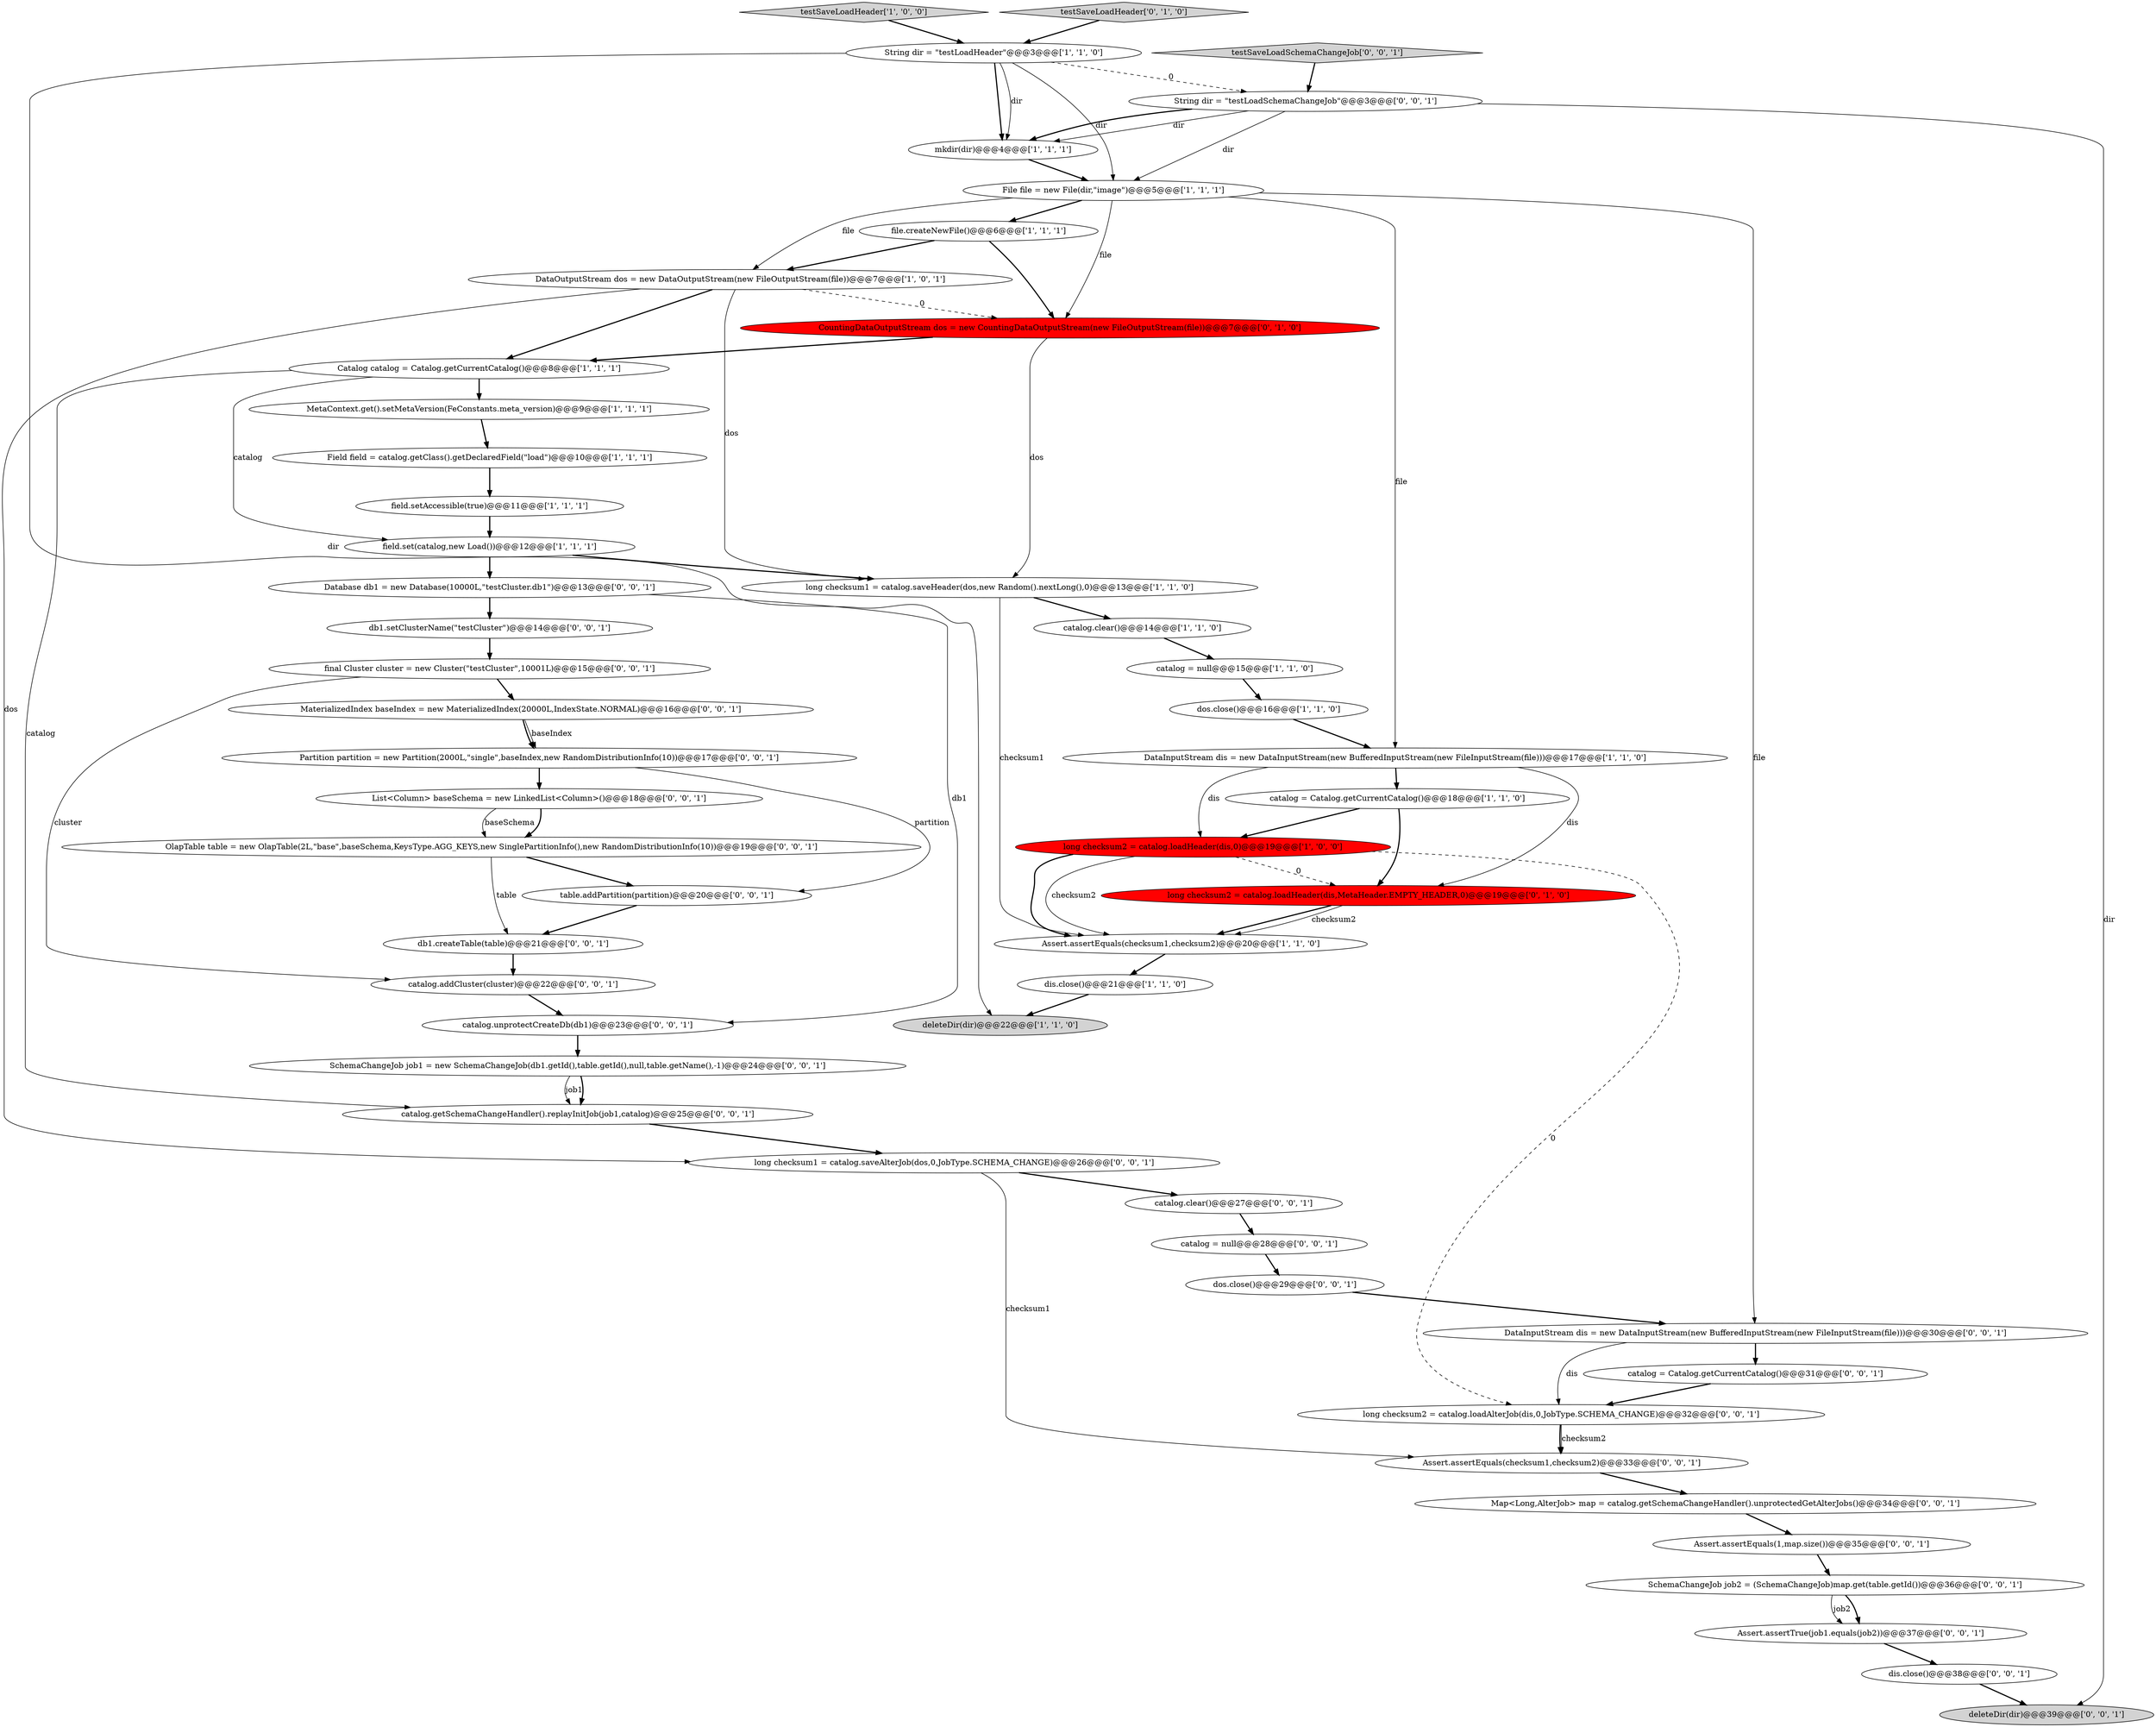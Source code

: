 digraph {
4 [style = filled, label = "mkdir(dir)@@@4@@@['1', '1', '1']", fillcolor = white, shape = ellipse image = "AAA0AAABBB1BBB"];
12 [style = filled, label = "testSaveLoadHeader['1', '0', '0']", fillcolor = lightgray, shape = diamond image = "AAA0AAABBB1BBB"];
21 [style = filled, label = "long checksum2 = catalog.loadHeader(dis,MetaHeader.EMPTY_HEADER,0)@@@19@@@['0', '1', '0']", fillcolor = red, shape = ellipse image = "AAA1AAABBB2BBB"];
16 [style = filled, label = "field.set(catalog,new Load())@@@12@@@['1', '1', '1']", fillcolor = white, shape = ellipse image = "AAA0AAABBB1BBB"];
39 [style = filled, label = "DataInputStream dis = new DataInputStream(new BufferedInputStream(new FileInputStream(file)))@@@30@@@['0', '0', '1']", fillcolor = white, shape = ellipse image = "AAA0AAABBB3BBB"];
17 [style = filled, label = "file.createNewFile()@@@6@@@['1', '1', '1']", fillcolor = white, shape = ellipse image = "AAA0AAABBB1BBB"];
10 [style = filled, label = "long checksum2 = catalog.loadHeader(dis,0)@@@19@@@['1', '0', '0']", fillcolor = red, shape = ellipse image = "AAA1AAABBB1BBB"];
42 [style = filled, label = "long checksum2 = catalog.loadAlterJob(dis,0,JobType.SCHEMA_CHANGE)@@@32@@@['0', '0', '1']", fillcolor = white, shape = ellipse image = "AAA0AAABBB3BBB"];
29 [style = filled, label = "db1.createTable(table)@@@21@@@['0', '0', '1']", fillcolor = white, shape = ellipse image = "AAA0AAABBB3BBB"];
40 [style = filled, label = "String dir = \"testLoadSchemaChangeJob\"@@@3@@@['0', '0', '1']", fillcolor = white, shape = ellipse image = "AAA0AAABBB3BBB"];
3 [style = filled, label = "Assert.assertEquals(checksum1,checksum2)@@@20@@@['1', '1', '0']", fillcolor = white, shape = ellipse image = "AAA0AAABBB1BBB"];
46 [style = filled, label = "testSaveLoadSchemaChangeJob['0', '0', '1']", fillcolor = lightgray, shape = diamond image = "AAA0AAABBB3BBB"];
49 [style = filled, label = "Partition partition = new Partition(2000L,\"single\",baseIndex,new RandomDistributionInfo(10))@@@17@@@['0', '0', '1']", fillcolor = white, shape = ellipse image = "AAA0AAABBB3BBB"];
23 [style = filled, label = "testSaveLoadHeader['0', '1', '0']", fillcolor = lightgray, shape = diamond image = "AAA0AAABBB2BBB"];
37 [style = filled, label = "catalog.clear()@@@27@@@['0', '0', '1']", fillcolor = white, shape = ellipse image = "AAA0AAABBB3BBB"];
15 [style = filled, label = "DataInputStream dis = new DataInputStream(new BufferedInputStream(new FileInputStream(file)))@@@17@@@['1', '1', '0']", fillcolor = white, shape = ellipse image = "AAA0AAABBB1BBB"];
28 [style = filled, label = "OlapTable table = new OlapTable(2L,\"base\",baseSchema,KeysType.AGG_KEYS,new SinglePartitionInfo(),new RandomDistributionInfo(10))@@@19@@@['0', '0', '1']", fillcolor = white, shape = ellipse image = "AAA0AAABBB3BBB"];
41 [style = filled, label = "deleteDir(dir)@@@39@@@['0', '0', '1']", fillcolor = lightgray, shape = ellipse image = "AAA0AAABBB3BBB"];
1 [style = filled, label = "long checksum1 = catalog.saveHeader(dos,new Random().nextLong(),0)@@@13@@@['1', '1', '0']", fillcolor = white, shape = ellipse image = "AAA0AAABBB1BBB"];
18 [style = filled, label = "deleteDir(dir)@@@22@@@['1', '1', '0']", fillcolor = lightgray, shape = ellipse image = "AAA0AAABBB1BBB"];
19 [style = filled, label = "catalog = null@@@15@@@['1', '1', '0']", fillcolor = white, shape = ellipse image = "AAA0AAABBB1BBB"];
26 [style = filled, label = "dis.close()@@@38@@@['0', '0', '1']", fillcolor = white, shape = ellipse image = "AAA0AAABBB3BBB"];
11 [style = filled, label = "MetaContext.get().setMetaVersion(FeConstants.meta_version)@@@9@@@['1', '1', '1']", fillcolor = white, shape = ellipse image = "AAA0AAABBB1BBB"];
0 [style = filled, label = "catalog.clear()@@@14@@@['1', '1', '0']", fillcolor = white, shape = ellipse image = "AAA0AAABBB1BBB"];
30 [style = filled, label = "catalog = Catalog.getCurrentCatalog()@@@31@@@['0', '0', '1']", fillcolor = white, shape = ellipse image = "AAA0AAABBB3BBB"];
8 [style = filled, label = "DataOutputStream dos = new DataOutputStream(new FileOutputStream(file))@@@7@@@['1', '0', '1']", fillcolor = white, shape = ellipse image = "AAA0AAABBB1BBB"];
20 [style = filled, label = "String dir = \"testLoadHeader\"@@@3@@@['1', '1', '0']", fillcolor = white, shape = ellipse image = "AAA0AAABBB1BBB"];
7 [style = filled, label = "dis.close()@@@21@@@['1', '1', '0']", fillcolor = white, shape = ellipse image = "AAA0AAABBB1BBB"];
34 [style = filled, label = "Assert.assertTrue(job1.equals(job2))@@@37@@@['0', '0', '1']", fillcolor = white, shape = ellipse image = "AAA0AAABBB3BBB"];
45 [style = filled, label = "MaterializedIndex baseIndex = new MaterializedIndex(20000L,IndexState.NORMAL)@@@16@@@['0', '0', '1']", fillcolor = white, shape = ellipse image = "AAA0AAABBB3BBB"];
22 [style = filled, label = "CountingDataOutputStream dos = new CountingDataOutputStream(new FileOutputStream(file))@@@7@@@['0', '1', '0']", fillcolor = red, shape = ellipse image = "AAA1AAABBB2BBB"];
32 [style = filled, label = "dos.close()@@@29@@@['0', '0', '1']", fillcolor = white, shape = ellipse image = "AAA0AAABBB3BBB"];
27 [style = filled, label = "catalog = null@@@28@@@['0', '0', '1']", fillcolor = white, shape = ellipse image = "AAA0AAABBB3BBB"];
14 [style = filled, label = "dos.close()@@@16@@@['1', '1', '0']", fillcolor = white, shape = ellipse image = "AAA0AAABBB1BBB"];
50 [style = filled, label = "SchemaChangeJob job2 = (SchemaChangeJob)map.get(table.getId())@@@36@@@['0', '0', '1']", fillcolor = white, shape = ellipse image = "AAA0AAABBB3BBB"];
9 [style = filled, label = "Catalog catalog = Catalog.getCurrentCatalog()@@@8@@@['1', '1', '1']", fillcolor = white, shape = ellipse image = "AAA0AAABBB1BBB"];
35 [style = filled, label = "Database db1 = new Database(10000L,\"testCluster.db1\")@@@13@@@['0', '0', '1']", fillcolor = white, shape = ellipse image = "AAA0AAABBB3BBB"];
38 [style = filled, label = "catalog.getSchemaChangeHandler().replayInitJob(job1,catalog)@@@25@@@['0', '0', '1']", fillcolor = white, shape = ellipse image = "AAA0AAABBB3BBB"];
31 [style = filled, label = "db1.setClusterName(\"testCluster\")@@@14@@@['0', '0', '1']", fillcolor = white, shape = ellipse image = "AAA0AAABBB3BBB"];
52 [style = filled, label = "Assert.assertEquals(checksum1,checksum2)@@@33@@@['0', '0', '1']", fillcolor = white, shape = ellipse image = "AAA0AAABBB3BBB"];
2 [style = filled, label = "catalog = Catalog.getCurrentCatalog()@@@18@@@['1', '1', '0']", fillcolor = white, shape = ellipse image = "AAA0AAABBB1BBB"];
43 [style = filled, label = "SchemaChangeJob job1 = new SchemaChangeJob(db1.getId(),table.getId(),null,table.getName(),-1)@@@24@@@['0', '0', '1']", fillcolor = white, shape = ellipse image = "AAA0AAABBB3BBB"];
44 [style = filled, label = "final Cluster cluster = new Cluster(\"testCluster\",10001L)@@@15@@@['0', '0', '1']", fillcolor = white, shape = ellipse image = "AAA0AAABBB3BBB"];
47 [style = filled, label = "catalog.unprotectCreateDb(db1)@@@23@@@['0', '0', '1']", fillcolor = white, shape = ellipse image = "AAA0AAABBB3BBB"];
25 [style = filled, label = "List<Column> baseSchema = new LinkedList<Column>()@@@18@@@['0', '0', '1']", fillcolor = white, shape = ellipse image = "AAA0AAABBB3BBB"];
33 [style = filled, label = "long checksum1 = catalog.saveAlterJob(dos,0,JobType.SCHEMA_CHANGE)@@@26@@@['0', '0', '1']", fillcolor = white, shape = ellipse image = "AAA0AAABBB3BBB"];
6 [style = filled, label = "File file = new File(dir,\"image\")@@@5@@@['1', '1', '1']", fillcolor = white, shape = ellipse image = "AAA0AAABBB1BBB"];
48 [style = filled, label = "Map<Long,AlterJob> map = catalog.getSchemaChangeHandler().unprotectedGetAlterJobs()@@@34@@@['0', '0', '1']", fillcolor = white, shape = ellipse image = "AAA0AAABBB3BBB"];
51 [style = filled, label = "Assert.assertEquals(1,map.size())@@@35@@@['0', '0', '1']", fillcolor = white, shape = ellipse image = "AAA0AAABBB3BBB"];
24 [style = filled, label = "table.addPartition(partition)@@@20@@@['0', '0', '1']", fillcolor = white, shape = ellipse image = "AAA0AAABBB3BBB"];
13 [style = filled, label = "Field field = catalog.getClass().getDeclaredField(\"load\")@@@10@@@['1', '1', '1']", fillcolor = white, shape = ellipse image = "AAA0AAABBB1BBB"];
5 [style = filled, label = "field.setAccessible(true)@@@11@@@['1', '1', '1']", fillcolor = white, shape = ellipse image = "AAA0AAABBB1BBB"];
36 [style = filled, label = "catalog.addCluster(cluster)@@@22@@@['0', '0', '1']", fillcolor = white, shape = ellipse image = "AAA0AAABBB3BBB"];
40->4 [style = bold, label=""];
27->32 [style = bold, label=""];
9->11 [style = bold, label=""];
37->27 [style = bold, label=""];
20->40 [style = dashed, label="0"];
22->1 [style = solid, label="dos"];
39->42 [style = solid, label="dis"];
48->51 [style = bold, label=""];
51->50 [style = bold, label=""];
34->26 [style = bold, label=""];
6->39 [style = solid, label="file"];
44->36 [style = solid, label="cluster"];
11->13 [style = bold, label=""];
6->22 [style = solid, label="file"];
6->15 [style = solid, label="file"];
21->3 [style = bold, label=""];
29->36 [style = bold, label=""];
35->31 [style = bold, label=""];
49->24 [style = solid, label="partition"];
42->52 [style = solid, label="checksum2"];
25->28 [style = bold, label=""];
40->6 [style = solid, label="dir"];
1->3 [style = solid, label="checksum1"];
20->6 [style = solid, label="dir"];
0->19 [style = bold, label=""];
30->42 [style = bold, label=""];
22->9 [style = bold, label=""];
47->43 [style = bold, label=""];
1->0 [style = bold, label=""];
25->28 [style = solid, label="baseSchema"];
49->25 [style = bold, label=""];
3->7 [style = bold, label=""];
2->21 [style = bold, label=""];
52->48 [style = bold, label=""];
13->5 [style = bold, label=""];
28->24 [style = bold, label=""];
14->15 [style = bold, label=""];
46->40 [style = bold, label=""];
8->1 [style = solid, label="dos"];
38->33 [style = bold, label=""];
44->45 [style = bold, label=""];
50->34 [style = bold, label=""];
6->17 [style = bold, label=""];
17->8 [style = bold, label=""];
9->38 [style = solid, label="catalog"];
23->20 [style = bold, label=""];
42->52 [style = bold, label=""];
12->20 [style = bold, label=""];
2->10 [style = bold, label=""];
43->38 [style = solid, label="job1"];
5->16 [style = bold, label=""];
8->22 [style = dashed, label="0"];
26->41 [style = bold, label=""];
15->21 [style = solid, label="dis"];
43->38 [style = bold, label=""];
19->14 [style = bold, label=""];
16->1 [style = bold, label=""];
31->44 [style = bold, label=""];
40->4 [style = solid, label="dir"];
9->16 [style = solid, label="catalog"];
7->18 [style = bold, label=""];
32->39 [style = bold, label=""];
6->8 [style = solid, label="file"];
33->37 [style = bold, label=""];
35->47 [style = solid, label="db1"];
15->2 [style = bold, label=""];
36->47 [style = bold, label=""];
10->21 [style = dashed, label="0"];
4->6 [style = bold, label=""];
45->49 [style = bold, label=""];
45->49 [style = solid, label="baseIndex"];
33->52 [style = solid, label="checksum1"];
50->34 [style = solid, label="job2"];
10->3 [style = bold, label=""];
24->29 [style = bold, label=""];
17->22 [style = bold, label=""];
10->42 [style = dashed, label="0"];
28->29 [style = solid, label="table"];
20->4 [style = bold, label=""];
39->30 [style = bold, label=""];
21->3 [style = solid, label="checksum2"];
8->33 [style = solid, label="dos"];
20->18 [style = solid, label="dir"];
8->9 [style = bold, label=""];
40->41 [style = solid, label="dir"];
16->35 [style = bold, label=""];
20->4 [style = solid, label="dir"];
10->3 [style = solid, label="checksum2"];
15->10 [style = solid, label="dis"];
}
